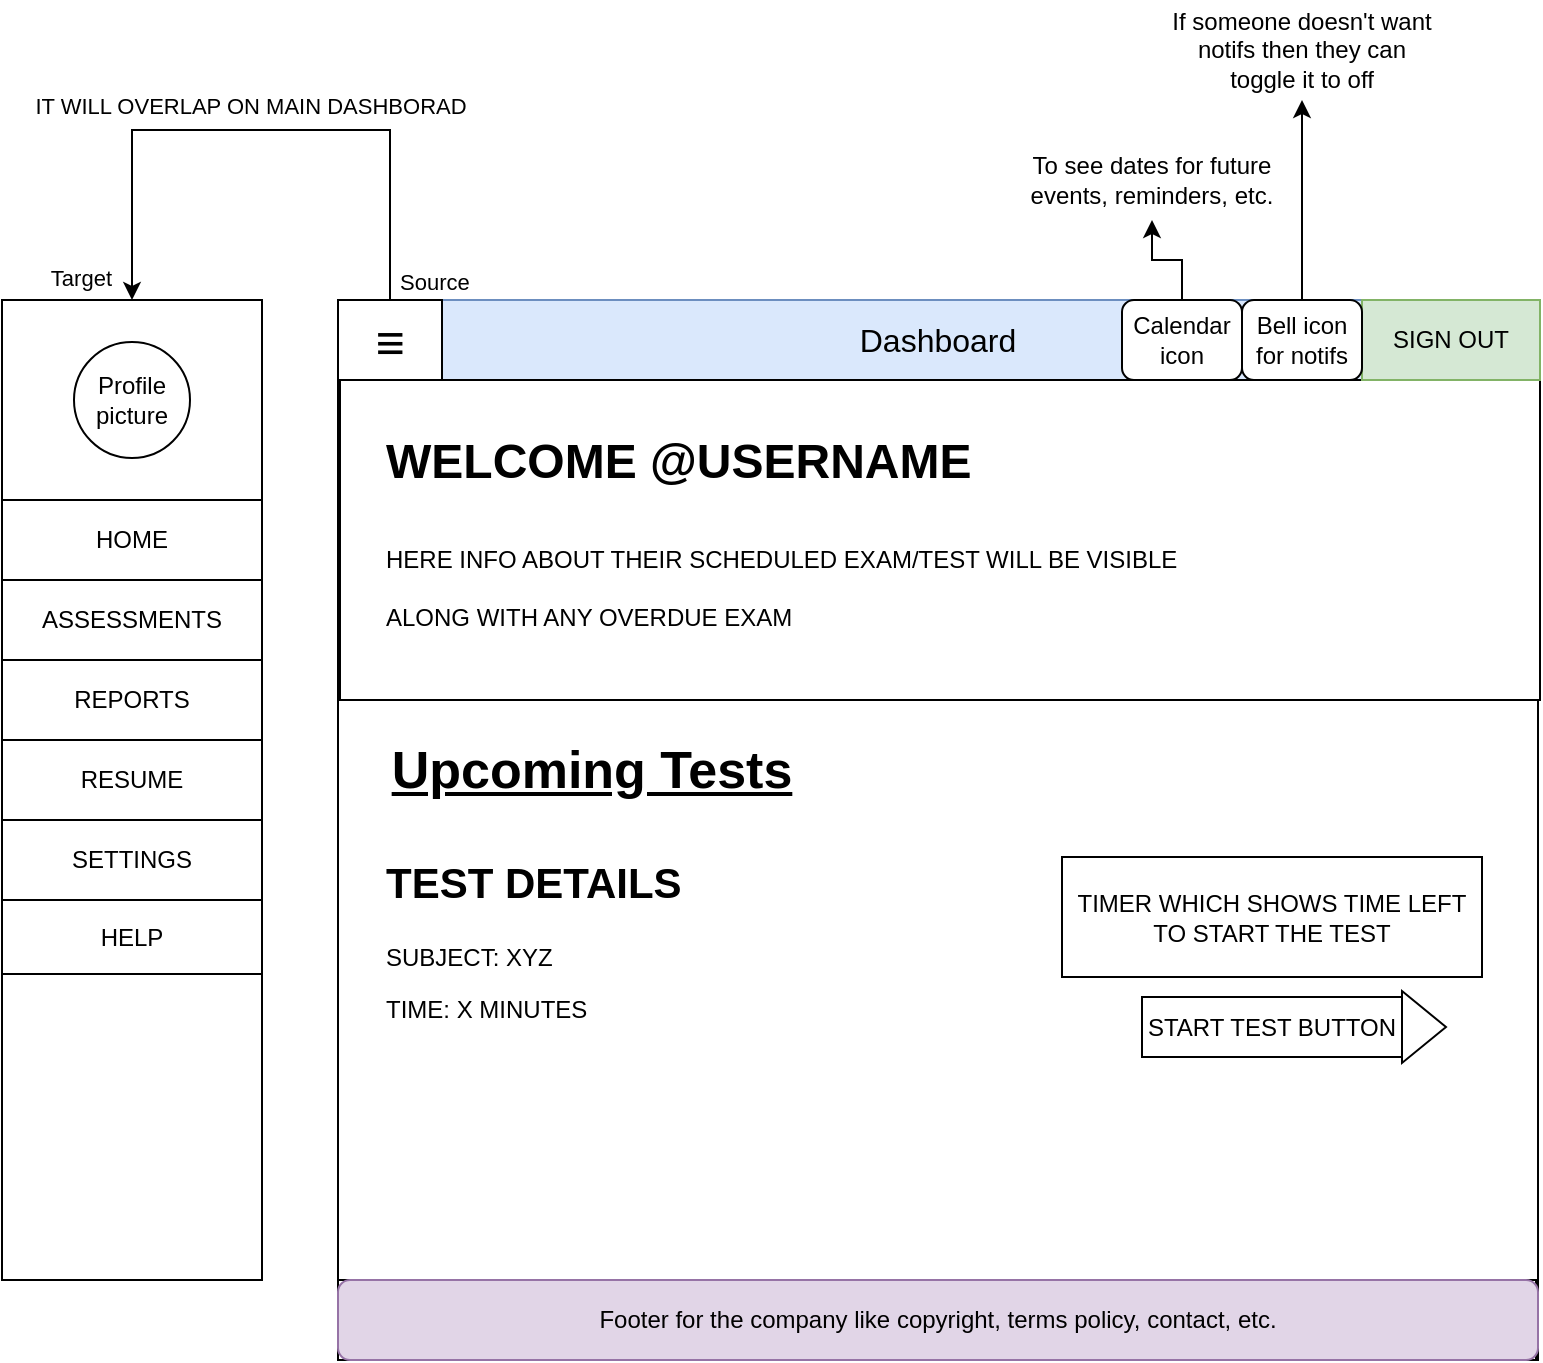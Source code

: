 <mxfile version="24.4.13" type="github">
  <diagram name="Page-1" id="zuhQkFO9fgSmTVKcTVLM">
    <mxGraphModel dx="794" dy="454" grid="1" gridSize="10" guides="1" tooltips="1" connect="1" arrows="1" fold="1" page="1" pageScale="1" pageWidth="850" pageHeight="1100" math="0" shadow="0">
      <root>
        <mxCell id="0" />
        <mxCell id="1" parent="0" />
        <mxCell id="cQwfHmocI9U_DyVpqtuw-1" value="" style="rounded=0;whiteSpace=wrap;html=1;" parent="1" vertex="1">
          <mxGeometry x="198" y="160" width="600" height="530" as="geometry" />
        </mxCell>
        <mxCell id="cQwfHmocI9U_DyVpqtuw-9" value="" style="rounded=0;whiteSpace=wrap;html=1;" parent="1" vertex="1">
          <mxGeometry x="198" y="650" width="599" height="40" as="geometry" />
        </mxCell>
        <mxCell id="cQwfHmocI9U_DyVpqtuw-10" value="Footer for the company like copyright, terms policy, contact, etc." style="rounded=1;whiteSpace=wrap;html=1;fillColor=#e1d5e7;strokeColor=#9673a6;" parent="1" vertex="1">
          <mxGeometry x="198" y="650" width="600" height="40" as="geometry" />
        </mxCell>
        <mxCell id="cQwfHmocI9U_DyVpqtuw-11" value="&lt;font style=&quot;font-size: 16px;&quot;&gt;Dashboard&lt;/font&gt;" style="rounded=0;whiteSpace=wrap;html=1;fillColor=#dae8fc;strokeColor=#6c8ebf;" parent="1" vertex="1">
          <mxGeometry x="198" y="160" width="600" height="40" as="geometry" />
        </mxCell>
        <mxCell id="cQwfHmocI9U_DyVpqtuw-16" value="&lt;span style=&quot;font-family: &amp;quot;Google Sans&amp;quot;, arial, sans-serif; text-align: left; background-color: rgb(255, 255, 255);&quot;&gt;&lt;font style=&quot;font-size: 25px;&quot;&gt;≡&lt;/font&gt;&lt;/span&gt;" style="rounded=0;whiteSpace=wrap;html=1;" parent="1" vertex="1">
          <mxGeometry x="198" y="160" width="52" height="40" as="geometry" />
        </mxCell>
        <mxCell id="JP3Zxvr-SJPavZB7TWT2-2" value="" style="rounded=0;whiteSpace=wrap;html=1;" parent="1" vertex="1">
          <mxGeometry x="30" y="160" width="130" height="490" as="geometry" />
        </mxCell>
        <mxCell id="JP3Zxvr-SJPavZB7TWT2-3" value="" style="rounded=0;whiteSpace=wrap;html=1;" parent="1" vertex="1">
          <mxGeometry x="30" y="160" width="130" height="100" as="geometry" />
        </mxCell>
        <mxCell id="JP3Zxvr-SJPavZB7TWT2-4" value="Profile picture" style="ellipse;whiteSpace=wrap;html=1;aspect=fixed;" parent="1" vertex="1">
          <mxGeometry x="66" y="181" width="58" height="58" as="geometry" />
        </mxCell>
        <mxCell id="JP3Zxvr-SJPavZB7TWT2-6" value="HOME" style="rounded=0;whiteSpace=wrap;html=1;" parent="1" vertex="1">
          <mxGeometry x="30" y="260" width="130" height="40" as="geometry" />
        </mxCell>
        <mxCell id="JP3Zxvr-SJPavZB7TWT2-7" value="ASSESSMENTS" style="rounded=0;whiteSpace=wrap;html=1;" parent="1" vertex="1">
          <mxGeometry x="30" y="300" width="130" height="40" as="geometry" />
        </mxCell>
        <mxCell id="JP3Zxvr-SJPavZB7TWT2-9" value="HELP" style="rounded=0;whiteSpace=wrap;html=1;" parent="1" vertex="1">
          <mxGeometry x="30" y="460" width="130" height="37" as="geometry" />
        </mxCell>
        <mxCell id="JP3Zxvr-SJPavZB7TWT2-15" value="SETTINGS" style="rounded=0;whiteSpace=wrap;html=1;" parent="1" vertex="1">
          <mxGeometry x="30" y="420" width="130" height="40" as="geometry" />
        </mxCell>
        <mxCell id="JP3Zxvr-SJPavZB7TWT2-18" value="" style="rounded=0;whiteSpace=wrap;html=1;" parent="1" vertex="1">
          <mxGeometry x="199" y="200" width="600" height="160" as="geometry" />
        </mxCell>
        <mxCell id="JP3Zxvr-SJPavZB7TWT2-20" value="&lt;h1 style=&quot;margin-top: 0px;&quot;&gt;&lt;span style=&quot;background-color: initial;&quot;&gt;WELCOME @USERNAME&lt;/span&gt;&lt;/h1&gt;&lt;h1 style=&quot;margin-top: 0px;&quot;&gt;&lt;span style=&quot;background-color: initial; font-size: 12px; font-weight: normal;&quot;&gt;HERE INFO ABOUT THEIR SCHEDULED EXAM/TEST WILL BE VISIBLE ALONG WITH ANY OVERDUE EXAM&lt;/span&gt;&lt;br&gt;&lt;/h1&gt;" style="text;html=1;whiteSpace=wrap;overflow=hidden;rounded=0;" parent="1" vertex="1">
          <mxGeometry x="220" y="220" width="440" height="120" as="geometry" />
        </mxCell>
        <mxCell id="JP3Zxvr-SJPavZB7TWT2-21" value="" style="endArrow=classic;html=1;rounded=0;exitX=0.5;exitY=0;exitDx=0;exitDy=0;entryX=0.5;entryY=0;entryDx=0;entryDy=0;" parent="1" source="cQwfHmocI9U_DyVpqtuw-16" target="JP3Zxvr-SJPavZB7TWT2-3" edge="1">
          <mxGeometry relative="1" as="geometry">
            <mxPoint x="80" y="75" as="sourcePoint" />
            <mxPoint x="40" y="75" as="targetPoint" />
            <Array as="points">
              <mxPoint x="224" y="75" />
              <mxPoint x="95" y="75" />
            </Array>
          </mxGeometry>
        </mxCell>
        <mxCell id="JP3Zxvr-SJPavZB7TWT2-23" value="Source" style="edgeLabel;resizable=0;html=1;;align=left;verticalAlign=bottom;" parent="JP3Zxvr-SJPavZB7TWT2-21" connectable="0" vertex="1">
          <mxGeometry x="-1" relative="1" as="geometry">
            <mxPoint x="3" y="-1" as="offset" />
          </mxGeometry>
        </mxCell>
        <mxCell id="JP3Zxvr-SJPavZB7TWT2-24" value="Target" style="edgeLabel;resizable=0;html=1;;align=right;verticalAlign=bottom;" parent="JP3Zxvr-SJPavZB7TWT2-21" connectable="0" vertex="1">
          <mxGeometry x="1" relative="1" as="geometry">
            <mxPoint x="-10" y="-3" as="offset" />
          </mxGeometry>
        </mxCell>
        <mxCell id="JP3Zxvr-SJPavZB7TWT2-30" value="IT WILL OVERLAP ON MAIN DASHBORAD" style="edgeLabel;html=1;align=center;verticalAlign=middle;resizable=0;points=[];" parent="JP3Zxvr-SJPavZB7TWT2-21" vertex="1" connectable="0">
          <mxGeometry x="0.037" y="2" relative="1" as="geometry">
            <mxPoint y="-14" as="offset" />
          </mxGeometry>
        </mxCell>
        <mxCell id="LcsZCi61Wss66qc2qzpa-1" value="SIGN OUT" style="rounded=0;whiteSpace=wrap;html=1;fillColor=#d5e8d4;strokeColor=#82b366;" vertex="1" parent="1">
          <mxGeometry x="710" y="160" width="89" height="40" as="geometry" />
        </mxCell>
        <mxCell id="LcsZCi61Wss66qc2qzpa-9" style="edgeStyle=orthogonalEdgeStyle;rounded=0;orthogonalLoop=1;jettySize=auto;html=1;exitX=0.5;exitY=0;exitDx=0;exitDy=0;entryX=0.5;entryY=1;entryDx=0;entryDy=0;" edge="1" parent="1" source="LcsZCi61Wss66qc2qzpa-3" target="LcsZCi61Wss66qc2qzpa-6">
          <mxGeometry relative="1" as="geometry">
            <mxPoint x="680" y="70" as="targetPoint" />
          </mxGeometry>
        </mxCell>
        <mxCell id="LcsZCi61Wss66qc2qzpa-3" value="Bell icon for notifs" style="rounded=1;whiteSpace=wrap;html=1;" vertex="1" parent="1">
          <mxGeometry x="650" y="160" width="60" height="40" as="geometry" />
        </mxCell>
        <mxCell id="LcsZCi61Wss66qc2qzpa-6" value="If someone doesn&#39;t want notifs then they can toggle it to off" style="text;html=1;align=center;verticalAlign=middle;whiteSpace=wrap;rounded=0;" vertex="1" parent="1">
          <mxGeometry x="612" y="10" width="136" height="50" as="geometry" />
        </mxCell>
        <mxCell id="LcsZCi61Wss66qc2qzpa-12" style="edgeStyle=orthogonalEdgeStyle;rounded=0;orthogonalLoop=1;jettySize=auto;html=1;exitX=0.5;exitY=0;exitDx=0;exitDy=0;entryX=0.5;entryY=1;entryDx=0;entryDy=0;" edge="1" parent="1" source="LcsZCi61Wss66qc2qzpa-7" target="LcsZCi61Wss66qc2qzpa-11">
          <mxGeometry relative="1" as="geometry" />
        </mxCell>
        <mxCell id="LcsZCi61Wss66qc2qzpa-7" value="Calendar icon" style="rounded=1;whiteSpace=wrap;html=1;" vertex="1" parent="1">
          <mxGeometry x="590" y="160" width="60" height="40" as="geometry" />
        </mxCell>
        <mxCell id="LcsZCi61Wss66qc2qzpa-11" value="To see dates for future events, reminders, etc." style="text;html=1;align=center;verticalAlign=middle;whiteSpace=wrap;rounded=0;" vertex="1" parent="1">
          <mxGeometry x="540" y="80" width="130" height="40" as="geometry" />
        </mxCell>
        <mxCell id="LcsZCi61Wss66qc2qzpa-14" value="REPORTS" style="rounded=0;whiteSpace=wrap;html=1;" vertex="1" parent="1">
          <mxGeometry x="30" y="340" width="130" height="40" as="geometry" />
        </mxCell>
        <mxCell id="LcsZCi61Wss66qc2qzpa-15" value="RESUME" style="rounded=0;whiteSpace=wrap;html=1;" vertex="1" parent="1">
          <mxGeometry x="30" y="380" width="130" height="40" as="geometry" />
        </mxCell>
        <mxCell id="LcsZCi61Wss66qc2qzpa-19" value="&lt;font size=&quot;1&quot; style=&quot;&quot;&gt;&lt;b style=&quot;&quot;&gt;&lt;u style=&quot;font-size: 26px;&quot;&gt;Upcoming Tests&lt;/u&gt;&lt;/b&gt;&lt;/font&gt;" style="text;html=1;align=center;verticalAlign=middle;whiteSpace=wrap;rounded=0;" vertex="1" parent="1">
          <mxGeometry x="220" y="380" width="210" height="30" as="geometry" />
        </mxCell>
        <mxCell id="LcsZCi61Wss66qc2qzpa-20" value="" style="group" vertex="1" connectable="0" parent="1">
          <mxGeometry x="220" y="430" width="550" height="120" as="geometry" />
        </mxCell>
        <mxCell id="JP3Zxvr-SJPavZB7TWT2-25" value="&lt;h1 style=&quot;margin-top: 0px;&quot;&gt;&lt;font style=&quot;font-size: 21px;&quot;&gt;TEST DETAILS&lt;/font&gt;&lt;/h1&gt;&lt;p&gt;SUBJECT: XYZ&lt;/p&gt;&lt;p&gt;TIME: X MINUTES&lt;/p&gt;" style="text;html=1;whiteSpace=wrap;overflow=hidden;rounded=0;" parent="LcsZCi61Wss66qc2qzpa-20" vertex="1">
          <mxGeometry width="180" height="120" as="geometry" />
        </mxCell>
        <mxCell id="LcsZCi61Wss66qc2qzpa-18" value="" style="group" vertex="1" connectable="0" parent="LcsZCi61Wss66qc2qzpa-20">
          <mxGeometry x="340" y="8.5" width="210" height="103" as="geometry" />
        </mxCell>
        <mxCell id="JP3Zxvr-SJPavZB7TWT2-26" value="TIMER WHICH SHOWS TIME LEFT TO START THE TEST" style="rounded=0;whiteSpace=wrap;html=1;" parent="LcsZCi61Wss66qc2qzpa-18" vertex="1">
          <mxGeometry width="210" height="60" as="geometry" />
        </mxCell>
        <mxCell id="LcsZCi61Wss66qc2qzpa-16" value="" style="group" vertex="1" connectable="0" parent="LcsZCi61Wss66qc2qzpa-18">
          <mxGeometry x="40" y="67" width="152" height="36" as="geometry" />
        </mxCell>
        <mxCell id="JP3Zxvr-SJPavZB7TWT2-28" value="START TEST BUTTON" style="rounded=0;whiteSpace=wrap;html=1;" parent="LcsZCi61Wss66qc2qzpa-16" vertex="1">
          <mxGeometry y="3" width="130" height="30" as="geometry" />
        </mxCell>
        <mxCell id="JP3Zxvr-SJPavZB7TWT2-29" value="" style="triangle;whiteSpace=wrap;html=1;" parent="LcsZCi61Wss66qc2qzpa-16" vertex="1">
          <mxGeometry x="130" width="22" height="36" as="geometry" />
        </mxCell>
      </root>
    </mxGraphModel>
  </diagram>
</mxfile>
